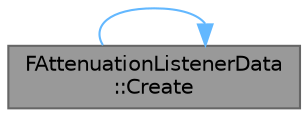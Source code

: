 digraph "FAttenuationListenerData::Create"
{
 // INTERACTIVE_SVG=YES
 // LATEX_PDF_SIZE
  bgcolor="transparent";
  edge [fontname=Helvetica,fontsize=10,labelfontname=Helvetica,labelfontsize=10];
  node [fontname=Helvetica,fontsize=10,shape=box,height=0.2,width=0.4];
  rankdir="RL";
  Node1 [id="Node000001",label="FAttenuationListenerData\l::Create",height=0.2,width=0.4,color="gray40", fillcolor="grey60", style="filled", fontcolor="black",tooltip="Computes and returns some geometry related to the listener and the given sound transform."];
  Node1 -> Node1 [id="edge1_Node000001_Node000001",dir="back",color="steelblue1",style="solid",tooltip=" "];
}
